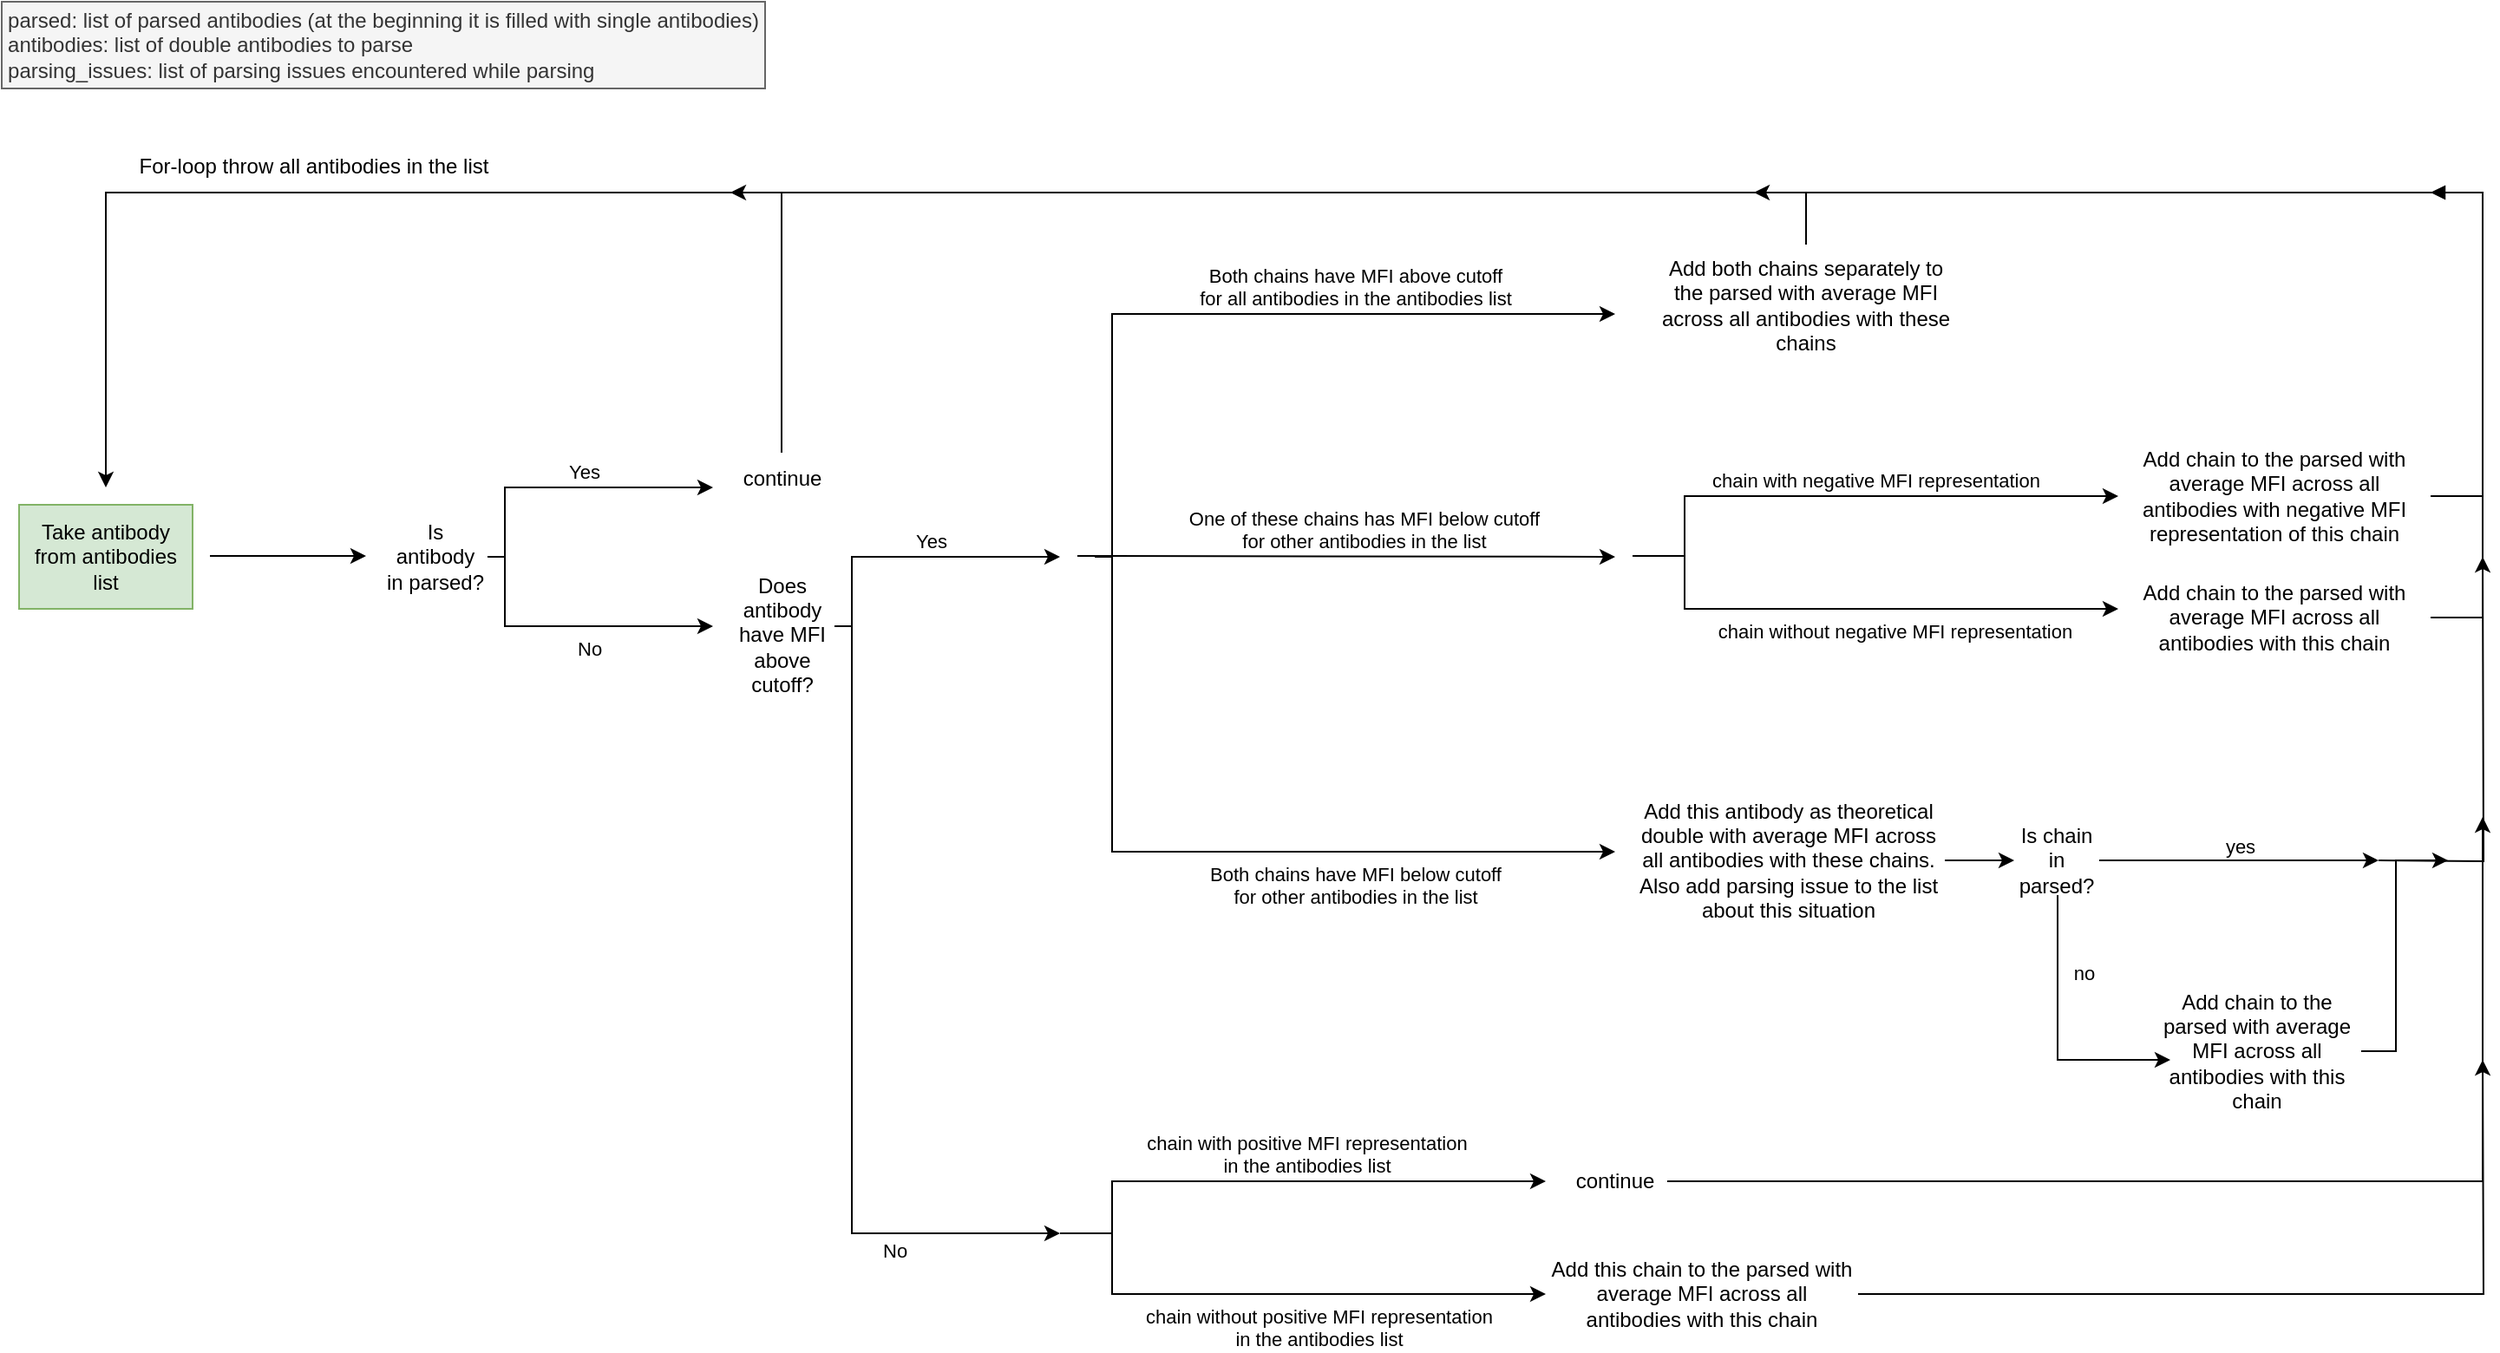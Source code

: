 <mxfile version="21.1.1" type="device">
  <diagram name="Stránka-1" id="3VBCaAHW6qODwrgH9Cj1">
    <mxGraphModel dx="954" dy="1665" grid="1" gridSize="10" guides="1" tooltips="1" connect="1" arrows="1" fold="1" page="1" pageScale="1" pageWidth="827" pageHeight="1169" math="0" shadow="0">
      <root>
        <mxCell id="0" />
        <mxCell id="1" parent="0" />
        <mxCell id="uRJ4dflKP4ZvwXpApvr8-1" value="parsed: list of parsed antibodies (at the beginning it is filled with single antibodies)&lt;br&gt;&lt;div style=&quot;text-align: left;&quot;&gt;antibodies: list of double antibodies to parse&lt;/div&gt;&lt;div style=&quot;text-align: left;&quot;&gt;parsing_issues: list of parsing issues encountered while parsing&lt;/div&gt;" style="text;align=center;html=1;verticalAlign=middle;whiteSpace=wrap;rounded=0;fillColor=#f5f5f5;fontColor=#333333;strokeColor=#666666;fillStyle=auto;" parent="1" vertex="1">
          <mxGeometry x="40" y="-40" width="440" height="50" as="geometry" />
        </mxCell>
        <mxCell id="uRJ4dflKP4ZvwXpApvr8-3" value="" style="endArrow=classic;html=1;rounded=0;" parent="1" edge="1">
          <mxGeometry width="50" height="50" relative="1" as="geometry">
            <mxPoint x="160" y="279.5" as="sourcePoint" />
            <mxPoint x="250" y="279.5" as="targetPoint" />
          </mxGeometry>
        </mxCell>
        <mxCell id="uRJ4dflKP4ZvwXpApvr8-5" value="Take antibody from antibodies list" style="text;strokeColor=#82b366;align=center;fillColor=#d5e8d4;html=1;verticalAlign=middle;whiteSpace=wrap;rounded=0;" parent="1" vertex="1">
          <mxGeometry x="50" y="250" width="100" height="60" as="geometry" />
        </mxCell>
        <mxCell id="uRJ4dflKP4ZvwXpApvr8-7" value="Yes" style="endArrow=classic;html=1;rounded=0;edgeStyle=elbowEdgeStyle;exitX=1;exitY=0.5;exitDx=0;exitDy=0;align=left;verticalAlign=bottom;" parent="1" source="uRJ4dflKP4ZvwXpApvr8-8" edge="1">
          <mxGeometry width="50" height="50" relative="1" as="geometry">
            <mxPoint x="340" y="280" as="sourcePoint" />
            <mxPoint x="450" y="240" as="targetPoint" />
            <Array as="points">
              <mxPoint x="330" y="260" />
            </Array>
            <mxPoint as="offset" />
          </mxGeometry>
        </mxCell>
        <mxCell id="uRJ4dflKP4ZvwXpApvr8-8" value="Is antibody in parsed?" style="text;strokeColor=none;align=center;fillColor=none;html=1;verticalAlign=middle;whiteSpace=wrap;rounded=0;" parent="1" vertex="1">
          <mxGeometry x="260" y="265" width="60" height="30" as="geometry" />
        </mxCell>
        <mxCell id="uRJ4dflKP4ZvwXpApvr8-9" value="No" style="edgeStyle=elbowEdgeStyle;orthogonalLoop=1;jettySize=auto;html=1;rounded=0;align=left;verticalAlign=top;" parent="1" edge="1">
          <mxGeometry width="80" relative="1" as="geometry">
            <mxPoint x="330" y="280" as="sourcePoint" />
            <mxPoint x="450" y="320" as="targetPoint" />
            <Array as="points">
              <mxPoint x="330" y="300" />
            </Array>
          </mxGeometry>
        </mxCell>
        <mxCell id="uRJ4dflKP4ZvwXpApvr8-10" value="continue" style="text;strokeColor=none;align=center;fillColor=none;html=1;verticalAlign=middle;whiteSpace=wrap;rounded=0;" parent="1" vertex="1">
          <mxGeometry x="460" y="220" width="60" height="30" as="geometry" />
        </mxCell>
        <mxCell id="uRJ4dflKP4ZvwXpApvr8-11" value="" style="edgeStyle=elbowEdgeStyle;orthogonalLoop=1;jettySize=auto;html=1;rounded=0;elbow=vertical;" parent="1" edge="1">
          <mxGeometry width="80" relative="1" as="geometry">
            <mxPoint x="489.5" y="220" as="sourcePoint" />
            <mxPoint x="100" y="240" as="targetPoint" />
            <Array as="points">
              <mxPoint x="300" y="70" />
            </Array>
          </mxGeometry>
        </mxCell>
        <mxCell id="uRJ4dflKP4ZvwXpApvr8-12" value="Does antibody have MFI above cutoff?" style="text;strokeColor=none;align=center;fillColor=none;html=1;verticalAlign=middle;whiteSpace=wrap;rounded=0;" parent="1" vertex="1">
          <mxGeometry x="460" y="310" width="60" height="30" as="geometry" />
        </mxCell>
        <mxCell id="uRJ4dflKP4ZvwXpApvr8-15" value="Yes" style="endArrow=classic;html=1;rounded=0;edgeStyle=elbowEdgeStyle;exitX=1;exitY=0.5;exitDx=0;exitDy=0;align=left;verticalAlign=bottom;" parent="1" edge="1">
          <mxGeometry width="50" height="50" relative="1" as="geometry">
            <mxPoint x="520" y="320" as="sourcePoint" />
            <mxPoint x="650" y="280" as="targetPoint" />
            <Array as="points">
              <mxPoint x="530" y="300" />
            </Array>
            <mxPoint as="offset" />
          </mxGeometry>
        </mxCell>
        <mxCell id="uRJ4dflKP4ZvwXpApvr8-16" value="No" style="edgeStyle=elbowEdgeStyle;orthogonalLoop=1;jettySize=auto;html=1;rounded=0;align=left;verticalAlign=middle;" parent="1" edge="1">
          <mxGeometry x="0.556" y="-10" width="80" relative="1" as="geometry">
            <mxPoint x="530" y="320" as="sourcePoint" />
            <mxPoint x="650" y="670" as="targetPoint" />
            <Array as="points">
              <mxPoint x="530" y="350" />
            </Array>
            <mxPoint as="offset" />
          </mxGeometry>
        </mxCell>
        <mxCell id="uRJ4dflKP4ZvwXpApvr8-18" value="Both chains have MFI above cutoff&lt;br&gt;for all antibodies in the antibodies list" style="edgeStyle=elbowEdgeStyle;orthogonalLoop=1;jettySize=auto;html=1;rounded=0;align=center;verticalAlign=bottom;" parent="1" edge="1">
          <mxGeometry x="0.333" width="80" relative="1" as="geometry">
            <mxPoint x="660" y="279.5" as="sourcePoint" />
            <mxPoint x="970" y="140" as="targetPoint" />
            <Array as="points">
              <mxPoint x="680" y="240" />
            </Array>
            <mxPoint as="offset" />
          </mxGeometry>
        </mxCell>
        <mxCell id="uRJ4dflKP4ZvwXpApvr8-19" value="One of these chains has MFI below cutoff&lt;br&gt;for other antibodies in the list" style="edgeStyle=none;orthogonalLoop=1;jettySize=auto;html=1;rounded=0;verticalAlign=bottom;" parent="1" edge="1">
          <mxGeometry width="80" relative="1" as="geometry">
            <mxPoint x="680" y="279.5" as="sourcePoint" />
            <mxPoint x="970" y="280" as="targetPoint" />
            <Array as="points" />
            <mxPoint as="offset" />
          </mxGeometry>
        </mxCell>
        <mxCell id="uRJ4dflKP4ZvwXpApvr8-20" value="Both chains have MFI below cutoff&lt;br&gt;for other antibodies in the list" style="edgeStyle=elbowEdgeStyle;orthogonalLoop=1;jettySize=auto;html=1;rounded=0;align=center;verticalAlign=top;" parent="1" edge="1">
          <mxGeometry x="0.362" width="80" relative="1" as="geometry">
            <mxPoint x="670" y="280" as="sourcePoint" />
            <mxPoint x="970" y="450" as="targetPoint" />
            <Array as="points">
              <mxPoint x="680" y="340" />
            </Array>
            <mxPoint as="offset" />
          </mxGeometry>
        </mxCell>
        <mxCell id="uRJ4dflKP4ZvwXpApvr8-28" style="edgeStyle=orthogonalEdgeStyle;rounded=0;orthogonalLoop=1;jettySize=auto;html=1;endArrow=classic;endFill=1;" parent="1" edge="1">
          <mxGeometry relative="1" as="geometry">
            <mxPoint x="460" y="70" as="targetPoint" />
            <mxPoint x="1080" y="100" as="sourcePoint" />
            <Array as="points">
              <mxPoint x="1080" y="70" />
            </Array>
          </mxGeometry>
        </mxCell>
        <mxCell id="uRJ4dflKP4ZvwXpApvr8-21" value="Add both chains separately to the parsed with average MFI across all antibodies with these chains" style="text;strokeColor=none;align=center;fillColor=none;html=1;verticalAlign=middle;whiteSpace=wrap;rounded=0;" parent="1" vertex="1">
          <mxGeometry x="990" y="110" width="180" height="50" as="geometry" />
        </mxCell>
        <mxCell id="uRJ4dflKP4ZvwXpApvr8-23" value="chain with negative MFI representation" style="edgeStyle=elbowEdgeStyle;orthogonalLoop=1;jettySize=auto;html=1;rounded=0;align=center;verticalAlign=bottom;entryX=0;entryY=0.5;entryDx=0;entryDy=0;" parent="1" target="uRJ4dflKP4ZvwXpApvr8-26" edge="1">
          <mxGeometry x="0.11" width="80" relative="1" as="geometry">
            <mxPoint x="980" y="279.5" as="sourcePoint" />
            <mxPoint x="1240" y="245" as="targetPoint" />
            <Array as="points">
              <mxPoint x="1010" y="260" />
            </Array>
            <mxPoint as="offset" />
          </mxGeometry>
        </mxCell>
        <mxCell id="uRJ4dflKP4ZvwXpApvr8-29" style="edgeStyle=elbowEdgeStyle;rounded=0;orthogonalLoop=1;jettySize=auto;html=1;endArrow=classic;endFill=1;exitX=1;exitY=0.5;exitDx=0;exitDy=0;" parent="1" source="uRJ4dflKP4ZvwXpApvr8-24" edge="1">
          <mxGeometry relative="1" as="geometry">
            <mxPoint x="1050" y="70" as="targetPoint" />
            <Array as="points">
              <mxPoint x="1470" y="140" />
            </Array>
          </mxGeometry>
        </mxCell>
        <mxCell id="uRJ4dflKP4ZvwXpApvr8-24" value="Add chain to the parsed with average MFI across all antibodies with this chain" style="text;strokeColor=none;align=center;fillColor=none;html=1;verticalAlign=middle;whiteSpace=wrap;rounded=0;" parent="1" vertex="1">
          <mxGeometry x="1260" y="290" width="180" height="50" as="geometry" />
        </mxCell>
        <mxCell id="uRJ4dflKP4ZvwXpApvr8-25" value="chain without negative MFI representation" style="edgeStyle=elbowEdgeStyle;orthogonalLoop=1;jettySize=auto;html=1;rounded=0;align=center;verticalAlign=top;" parent="1" edge="1">
          <mxGeometry x="0.163" width="80" relative="1" as="geometry">
            <mxPoint x="980" y="279.5" as="sourcePoint" />
            <mxPoint x="1260" y="310" as="targetPoint" />
            <Array as="points">
              <mxPoint x="1010" y="260" />
            </Array>
            <mxPoint x="1" as="offset" />
          </mxGeometry>
        </mxCell>
        <mxCell id="uRJ4dflKP4ZvwXpApvr8-30" style="edgeStyle=elbowEdgeStyle;rounded=0;orthogonalLoop=1;jettySize=auto;html=1;exitX=1;exitY=0.5;exitDx=0;exitDy=0;endArrow=block;endFill=1;" parent="1" source="uRJ4dflKP4ZvwXpApvr8-26" edge="1">
          <mxGeometry relative="1" as="geometry">
            <mxPoint x="1440" y="70" as="targetPoint" />
            <Array as="points">
              <mxPoint x="1470" y="210" />
            </Array>
          </mxGeometry>
        </mxCell>
        <mxCell id="uRJ4dflKP4ZvwXpApvr8-26" value="Add chain to the parsed with average MFI across all antibodies with negative MFI representation of this chain" style="text;strokeColor=none;align=center;fillColor=none;html=1;verticalAlign=middle;whiteSpace=wrap;rounded=0;" parent="1" vertex="1">
          <mxGeometry x="1260" y="220" width="180" height="50" as="geometry" />
        </mxCell>
        <mxCell id="uRJ4dflKP4ZvwXpApvr8-31" style="edgeStyle=orthogonalEdgeStyle;rounded=0;orthogonalLoop=1;jettySize=auto;html=1;endArrow=classic;endFill=1;" parent="1" edge="1">
          <mxGeometry relative="1" as="geometry">
            <mxPoint x="1470" y="280" as="targetPoint" />
            <mxPoint x="1410" y="455" as="sourcePoint" />
          </mxGeometry>
        </mxCell>
        <mxCell id="4eDjeHduwQjKuFVqRllb-2" style="edgeStyle=orthogonalEdgeStyle;rounded=0;orthogonalLoop=1;jettySize=auto;html=1;exitX=1;exitY=0.5;exitDx=0;exitDy=0;" edge="1" parent="1" source="uRJ4dflKP4ZvwXpApvr8-27">
          <mxGeometry relative="1" as="geometry">
            <mxPoint x="1200" y="455" as="targetPoint" />
          </mxGeometry>
        </mxCell>
        <mxCell id="uRJ4dflKP4ZvwXpApvr8-27" value="Add this antibody as theoretical double with average MFI across all antibodies with these chains.&lt;br&gt;Also add parsing issue to the list about this situation" style="text;strokeColor=none;align=center;fillColor=none;html=1;verticalAlign=middle;whiteSpace=wrap;rounded=0;" parent="1" vertex="1">
          <mxGeometry x="980" y="420" width="180" height="70" as="geometry" />
        </mxCell>
        <mxCell id="uRJ4dflKP4ZvwXpApvr8-33" value="chain with positive MFI representation&lt;br&gt;in the antibodies list" style="edgeStyle=elbowEdgeStyle;orthogonalLoop=1;jettySize=auto;html=1;rounded=0;align=center;verticalAlign=bottom;entryX=0;entryY=0.5;entryDx=0;entryDy=0;" parent="1" edge="1">
          <mxGeometry x="0.11" width="80" relative="1" as="geometry">
            <mxPoint x="650" y="670" as="sourcePoint" />
            <mxPoint x="930" y="640" as="targetPoint" />
            <Array as="points">
              <mxPoint x="680" y="655" />
            </Array>
            <mxPoint as="offset" />
          </mxGeometry>
        </mxCell>
        <mxCell id="uRJ4dflKP4ZvwXpApvr8-34" value="chain without positive MFI representation&lt;br&gt;in the antibodies list" style="edgeStyle=elbowEdgeStyle;orthogonalLoop=1;jettySize=auto;html=1;rounded=0;align=center;verticalAlign=top;" parent="1" edge="1">
          <mxGeometry x="0.168" width="80" relative="1" as="geometry">
            <mxPoint x="650" y="670" as="sourcePoint" />
            <mxPoint x="930" y="705" as="targetPoint" />
            <Array as="points">
              <mxPoint x="680" y="655" />
            </Array>
            <mxPoint as="offset" />
          </mxGeometry>
        </mxCell>
        <mxCell id="uRJ4dflKP4ZvwXpApvr8-37" style="edgeStyle=orthogonalEdgeStyle;rounded=0;orthogonalLoop=1;jettySize=auto;html=1;" parent="1" edge="1">
          <mxGeometry relative="1" as="geometry">
            <mxPoint x="1470" y="430" as="targetPoint" />
            <mxPoint x="1000" y="640" as="sourcePoint" />
            <Array as="points">
              <mxPoint x="1470" y="640" />
            </Array>
          </mxGeometry>
        </mxCell>
        <mxCell id="uRJ4dflKP4ZvwXpApvr8-36" value="continue" style="text;strokeColor=none;align=center;fillColor=none;html=1;verticalAlign=middle;whiteSpace=wrap;rounded=0;" parent="1" vertex="1">
          <mxGeometry x="940" y="620" width="60" height="40" as="geometry" />
        </mxCell>
        <mxCell id="uRJ4dflKP4ZvwXpApvr8-39" style="edgeStyle=orthogonalEdgeStyle;rounded=0;orthogonalLoop=1;jettySize=auto;html=1;" parent="1" source="uRJ4dflKP4ZvwXpApvr8-38" edge="1">
          <mxGeometry relative="1" as="geometry">
            <mxPoint x="1470" y="570" as="targetPoint" />
          </mxGeometry>
        </mxCell>
        <mxCell id="uRJ4dflKP4ZvwXpApvr8-38" value="Add this chain to the parsed with average MFI across all antibodies with this chain" style="text;strokeColor=none;align=center;fillColor=none;html=1;verticalAlign=middle;whiteSpace=wrap;rounded=0;" parent="1" vertex="1">
          <mxGeometry x="930" y="680" width="180" height="50" as="geometry" />
        </mxCell>
        <mxCell id="uRJ4dflKP4ZvwXpApvr8-40" value="For-loop throw all antibodies in the list" style="text;strokeColor=none;align=center;fillColor=none;html=1;verticalAlign=middle;whiteSpace=wrap;rounded=0;" parent="1" vertex="1">
          <mxGeometry x="100" y="40" width="240" height="30" as="geometry" />
        </mxCell>
        <mxCell id="4eDjeHduwQjKuFVqRllb-4" value="yes" style="edgeStyle=orthogonalEdgeStyle;rounded=0;orthogonalLoop=1;jettySize=auto;html=1;verticalAlign=bottom;" edge="1" parent="1" source="4eDjeHduwQjKuFVqRllb-3">
          <mxGeometry relative="1" as="geometry">
            <mxPoint x="1410" y="455" as="targetPoint" />
          </mxGeometry>
        </mxCell>
        <mxCell id="4eDjeHduwQjKuFVqRllb-5" value="no" style="edgeStyle=elbowEdgeStyle;rounded=0;orthogonalLoop=1;jettySize=auto;html=1;verticalAlign=middle;" edge="1" parent="1" source="4eDjeHduwQjKuFVqRllb-3">
          <mxGeometry x="-0.438" y="15" relative="1" as="geometry">
            <mxPoint x="1290" y="570" as="targetPoint" />
            <Array as="points">
              <mxPoint x="1225" y="520" />
            </Array>
            <mxPoint as="offset" />
          </mxGeometry>
        </mxCell>
        <mxCell id="4eDjeHduwQjKuFVqRllb-3" value="Is chain in parsed?" style="text;strokeColor=none;align=center;fillColor=none;html=1;verticalAlign=middle;whiteSpace=wrap;rounded=0;" vertex="1" parent="1">
          <mxGeometry x="1200" y="435" width="49" height="40" as="geometry" />
        </mxCell>
        <mxCell id="4eDjeHduwQjKuFVqRllb-8" style="edgeStyle=elbowEdgeStyle;rounded=0;orthogonalLoop=1;jettySize=auto;html=1;" edge="1" parent="1" source="4eDjeHduwQjKuFVqRllb-7">
          <mxGeometry relative="1" as="geometry">
            <mxPoint x="1450" y="455" as="targetPoint" />
            <Array as="points">
              <mxPoint x="1420" y="510" />
            </Array>
          </mxGeometry>
        </mxCell>
        <mxCell id="4eDjeHduwQjKuFVqRllb-7" value="Add chain to the parsed with average MFI across all antibodies with this chain" style="text;strokeColor=none;align=center;fillColor=none;html=1;verticalAlign=middle;whiteSpace=wrap;rounded=0;" vertex="1" parent="1">
          <mxGeometry x="1280" y="540" width="120" height="50" as="geometry" />
        </mxCell>
      </root>
    </mxGraphModel>
  </diagram>
</mxfile>
